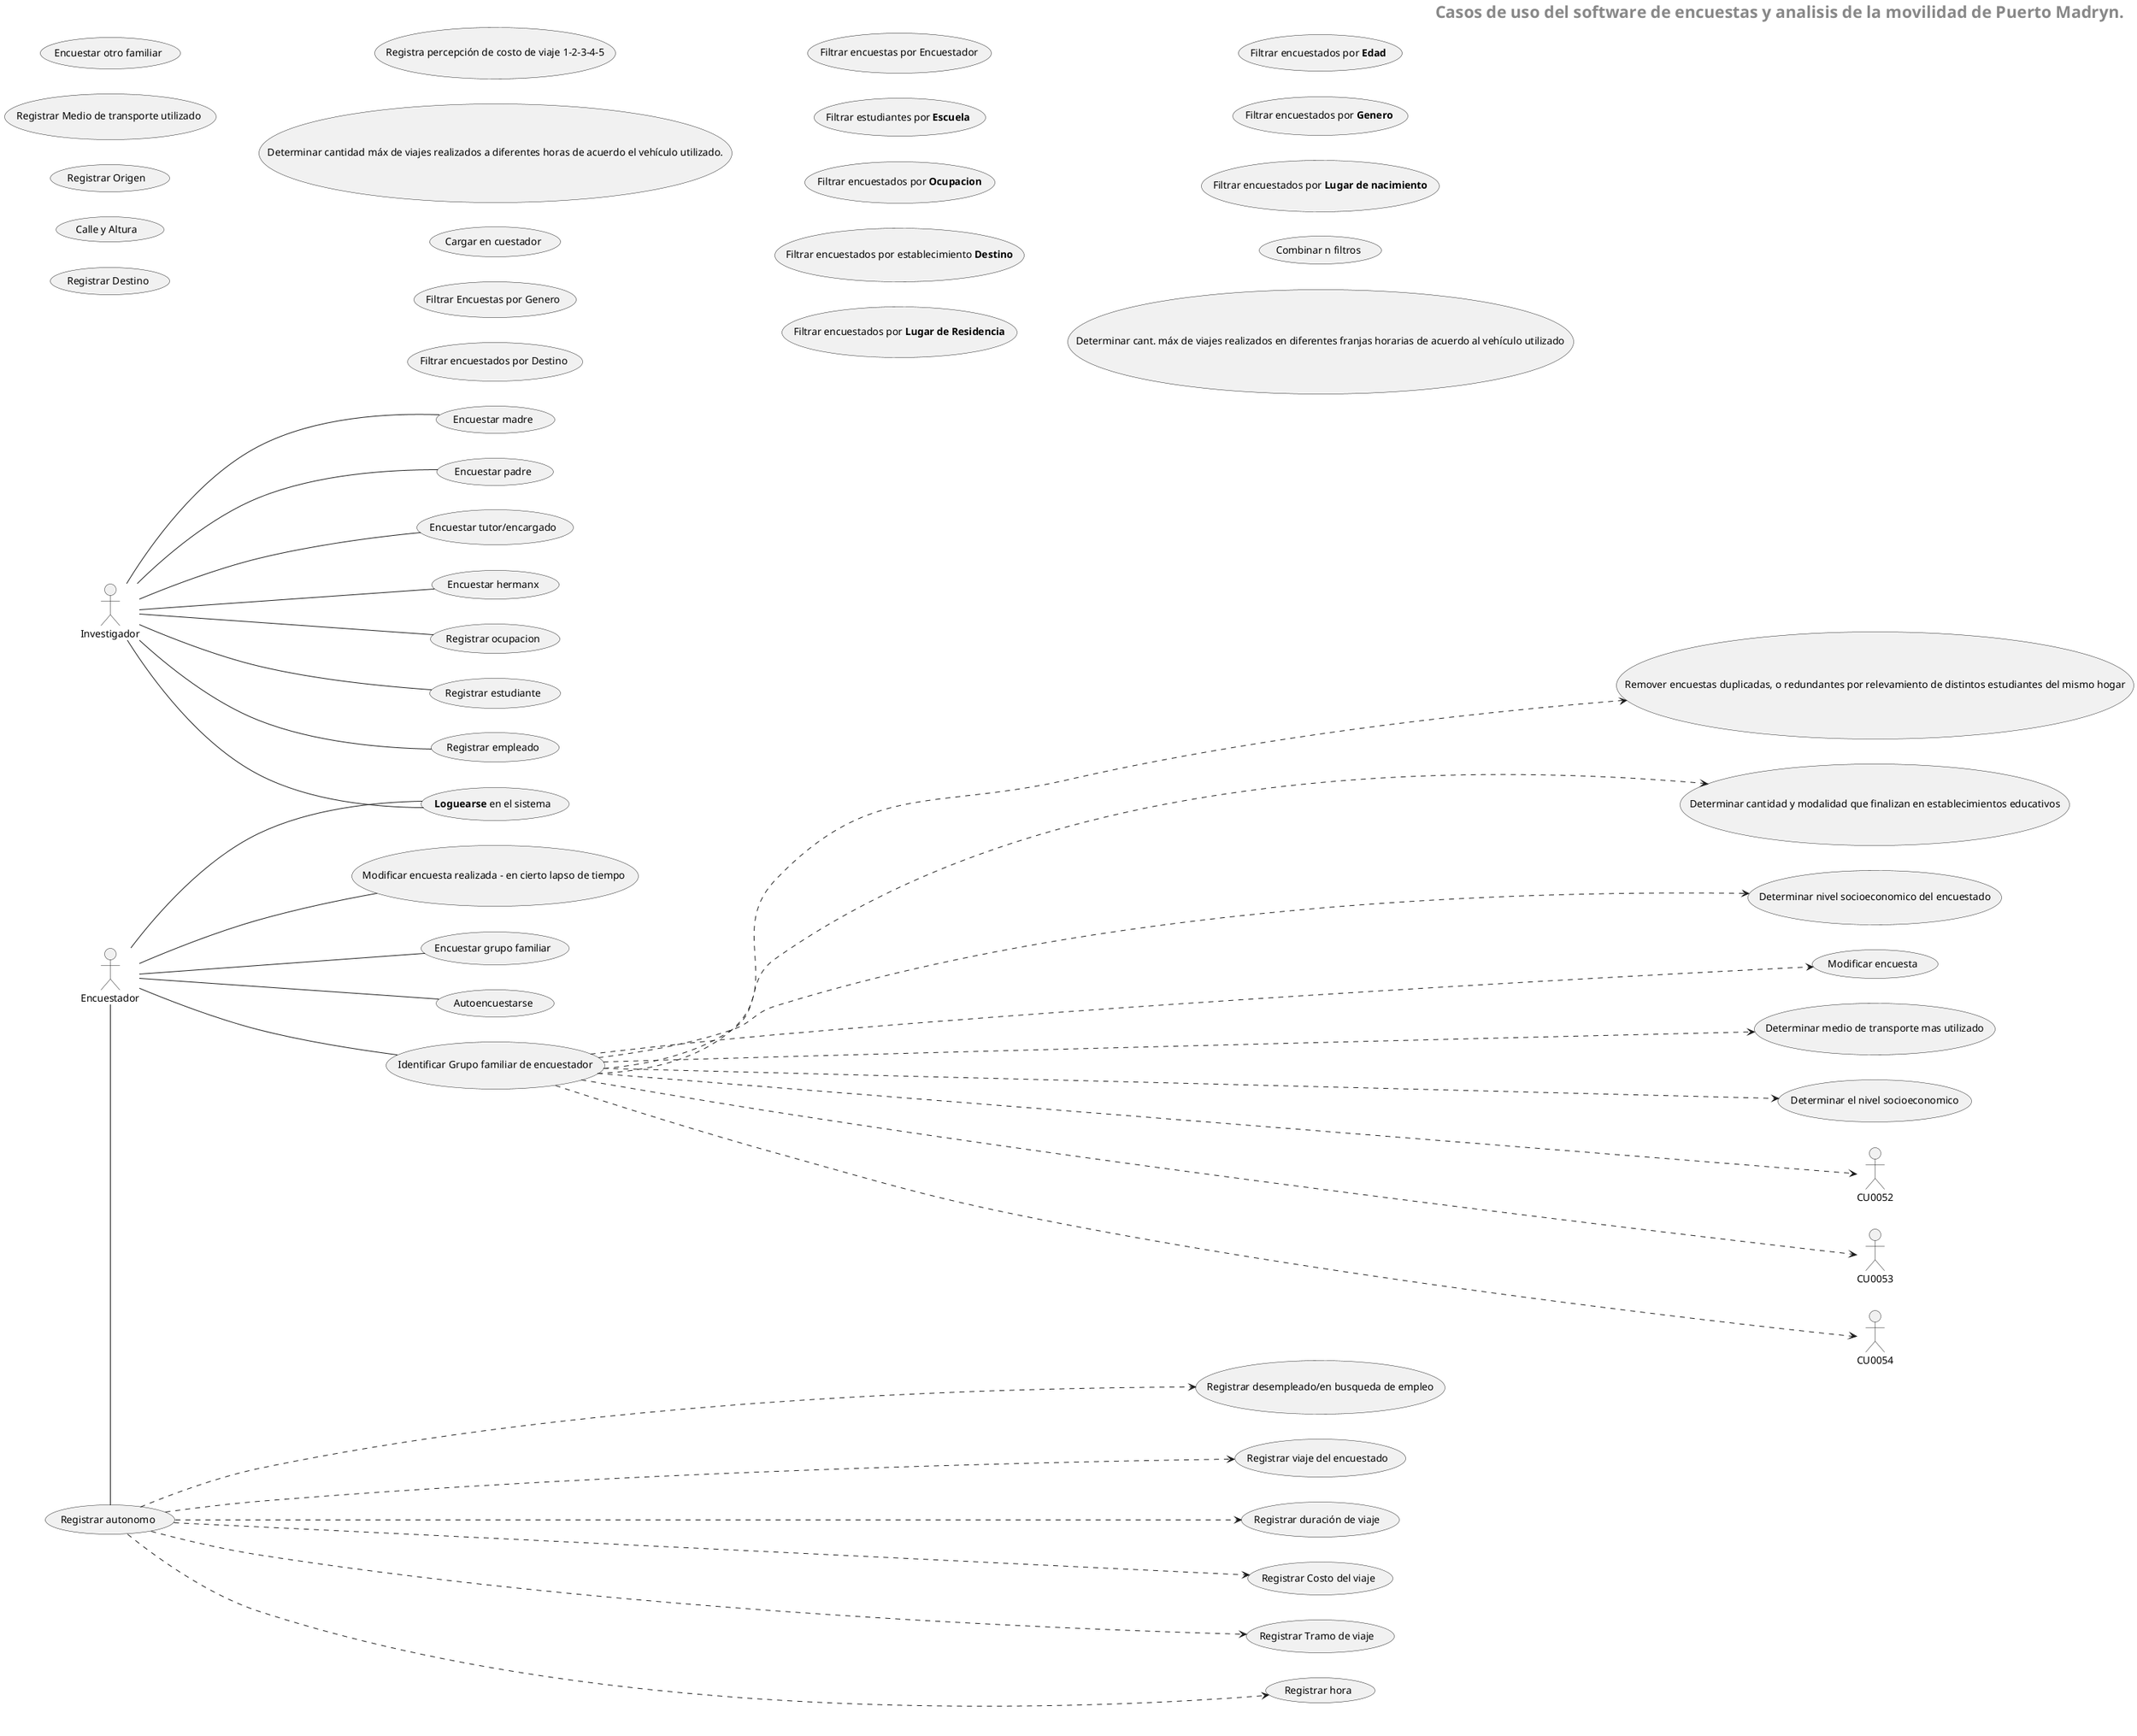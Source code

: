 @startuml

/' Casos de uso del software encuestas y analisis de la movilidad de Puerto Madryn '/
header <size:23>**Casos de uso del software de encuestas y analisis de la movilidad de Puerto Madryn. **</size>
left to right direction
skinparam packageStyle rect
/'Actores  '/
:Encuestador: as encuestador
:Investigador: as investigador
/'
usecase UC1 as "
"**Registrar viajes** de encuestados, de acuerdo con:
--
"**Motivacion**: Estudio, Trabajo, Recreacion, otro.
--
**Frecuencia:** [x]Lu,[x] Ma,[] Mie,[x] Jue, []Vie,[] Sa,[] Do.
--
**Franja Horaria:** Entre las 14:30 y las 15:45
--
**Duracion total:**
--
**Costo total:**
"
usecase UC2 as " Registrar viaje por tramos de acuerdo con:
**Tramo 1**
--
**Origen:** Desde M.A.Zar: Altura: 1500 
--
**Hasta:** M.A.Zar Altura: 1800
--
**Modo:** Pie - Moto - Bici - Auto - Taxi - Colectivo 
--
**Costo:** en pesos$
"
'/
/'Encuestador y grupo familiar'/
usecase CU0001 as "**Loguearse** en el sistema"
usecase CU0002 as "Modificar encuesta realizada - en cierto lapso de tiempo "
usecase CU0003 as "Encuestar grupo familiar"
usecase CU0004 as "Autoencuestarse"
usecase CU0005 as "Encuestar madre"
usecase CU0006 as "Encuestar padre"
usecase CU0007 as "Encuestar tutor/encargado"
usecase CU0008 as "Encuestar hermanx" 
usecase CU0009 as "Encuestar otro familiar" 
usecase CU0010 as "Registrar ocupacion" 
usecase CU0011 as "Registrar estudiante" 
usecase CU0012 as "Registrar empleado" 
usecase CU0013 as "Registrar autonomo" 
usecase CU0014 as "Registrar desempleado/en busqueda de empleo" 
usecase CU0015 as "Registrar establecimiento en el que se ocupa (Escuela u otro establecimiento publico)."
usecase CU0016 as "Registrar Genero"
usecase CU0017 as "Registrar fecha de nacimiento"
usecase CU0018 as "Registrar lugar de naciemiento"
/'Viaje'/
usecase CU0015 as "Registrar viaje del encuestado "
usecase CU0016 as "Registrar duración de viaje "
usecase CU0017 as "Registrar Costo del viaje"
usecase CU0018 as "Registrar Tramo de viaje "
usecase CU0019 as "Registrar hora"
usecase CU0020 as "Registrar Medio de transporte utilizado "
usecase CU0021 as "Registrar Origen "
usecase CU0022 as "Calle y Altura "
usecase CU0023 as "Registrar Destino"
usecase CU0024 as "Registra percepción de costo de viaje 1-2-3-4-5"
usecase CU0025 as "Registrar calidad - muy agradable - agradable - poco agradable - desagradable"
/' Investigador '/
usecase CU0027 as "Cargar en cuestador"
usecase CU0025 as "Determinar cantidad máx de viajes realizados a diferentes horas de acuerdo el vehículo utilizado."
usecase CU0026 as "Filtrar Encuestas por Genero"
usecase CU0033 as "Filtrar encuestados por Destino"
usecase CU0035 as "Filtrar encuestas por Encuestador"
usecase CU0036 as "Filtrar estudiantes por **Escuela**"
usecase CU0037 as "Filtrar encuestados por **Ocupacion**"
usecase CU0038 as "Filtrar encuestados por establecimiento **Destino**"
usecase CU0039 as "Filtrar encuestados por **Lugar de Residencia**"
usecase CU0040 as "Filtrar encuestados por **Edad**"
usecase CU0041 as "Filtrar encuestados por **Genero**"
usecase CU0042 as "Filtrar encuestados por **Lugar de nacimiento**"
usecase CU0043 as "Combinar n filtros"
usecase CU0044 as "Determinar cant. máx de viajes realizados en diferentes franjas horarias de acuerdo al vehículo utilizado"
usecase CU0045 as "Identificar Grupo familiar de encuestador"
usecase CU0046 as "Remover encuestas duplicadas, o redundantes por relevamiento de distintos estudiantes del mismo hogar"
usecase CU0047 as "Determinar cantidad y modalidad que finalizan en establecimientos educativos"
usecase CU0048 as "Determinar nivel socioeconomico del encuestado"
usecase CU0049 as "Modificar encuesta"
usecase CU0050 as "Determinar medio de transporte mas utilizado"
usecase CU0051 as "Determinar el nivel socioeconomico"

encuestador -- CU0001 /'loguearse'/
/'encuestador -- UC1'/
encuestador -- CU0002 /'Registra la calidad del tramo de viaje'/
encuestador -- CU0003
encuestador -- CU0004
encuestador -right- CU0013 /'Encuestar grupo famliar'/
encuestador -- CU0045 /'Registrar viajes'/

investigador -- CU0001
investigador -- CU0005
investigador -- CU0006 
investigador -- CU0007 
investigador -- CU0008
investigador -- CU0010 
investigador -- CU0011 
investigador -- CU0012 

CU0013 ..down..>  CU0014
CU0013 ..down..>  CU0015
CU0013 ..down..>  CU0016
CU0013 ..down..>  CU0017
CU0013 ..down..>  CU0018
CU0013 ..down..>  CU0019
/':TC1:-->:UC2: '/

CU0045 ..down..>CU0046
CU0045 ..down..>CU0047
CU0045 ..down..>CU0048
CU0045 ..down..>CU0049
CU0045 ..down..>CU0050
CU0045 ..down..>CU0051
CU0045 ..down..>CU0052
CU0045 ..down..>CU0053
CU0045 ..down..>CU0054
}
@enduml
